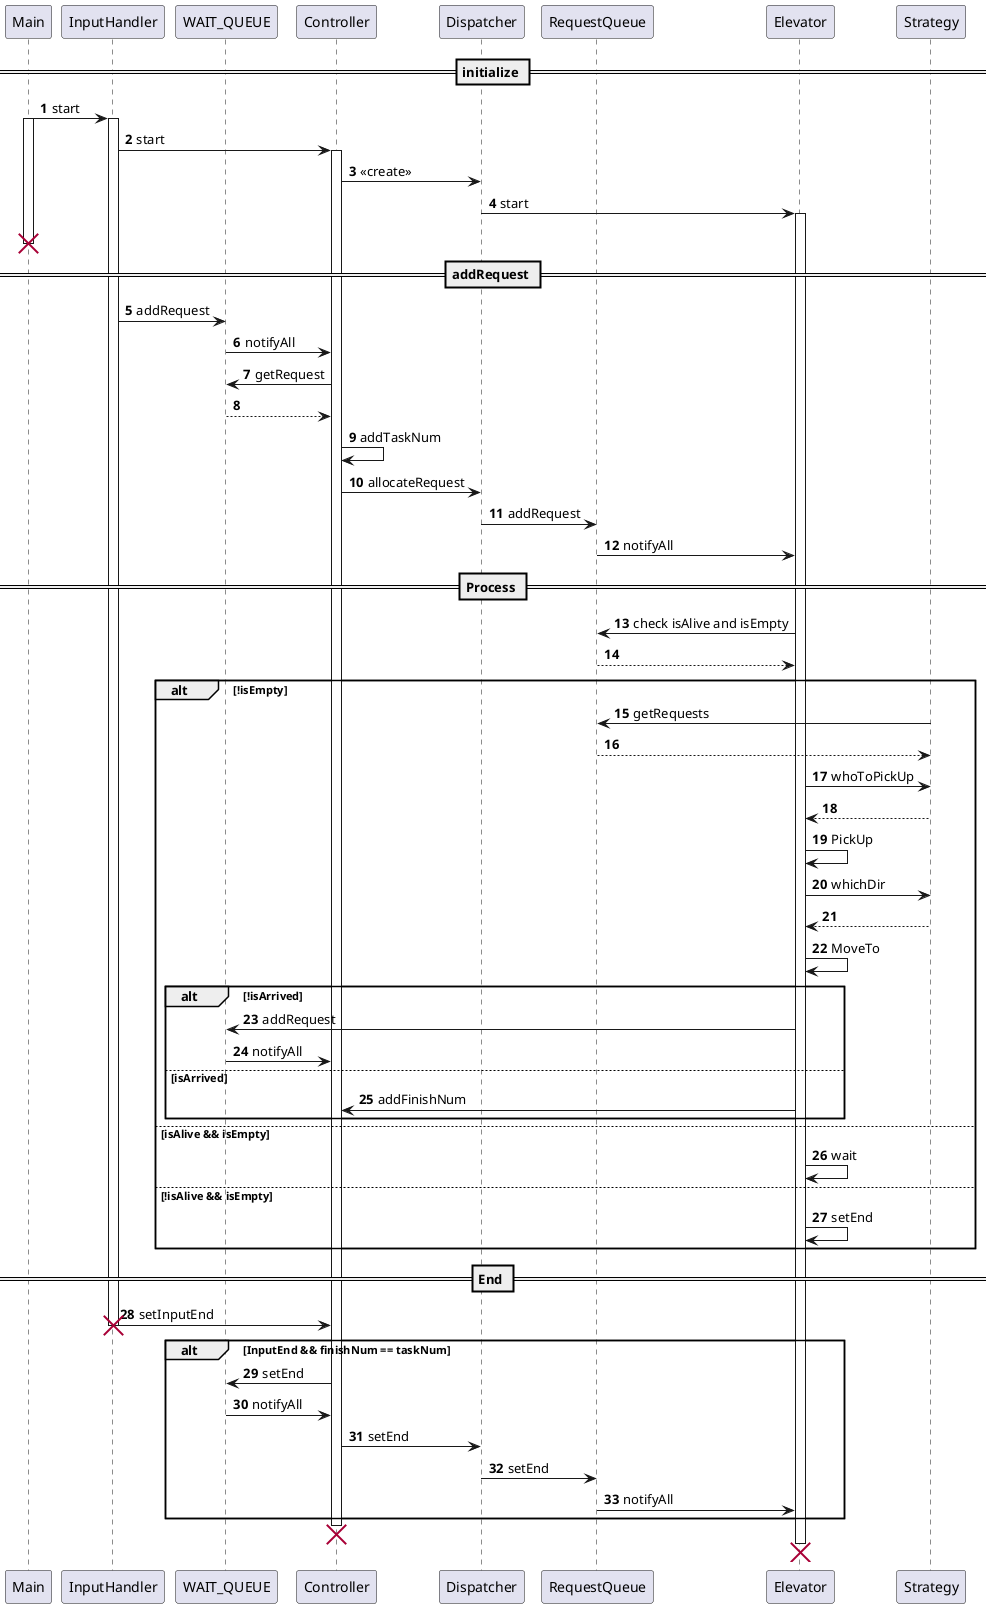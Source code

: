 @startuml
'https://plantuml.com/sequence-diagram

autonumber

participant Main as m
participant InputHandler as i
participant WAIT_QUEUE as w
participant Controller as c
participant Dispatcher as d
participant RequestQueue as r
participant Elevator as e
participant Strategy as s

== initialize ==
m->i : start
activate i
activate m
i->c : start
activate c
c->d : <<create>>
d->e : start
activate e
deactivate m
destroy m
== addRequest ==
i->w : addRequest
w->c : notifyAll
w<-c : getRequest
w-->c
c->c : addTaskNum
c->d : allocateRequest
d->r : addRequest
r->e : notifyAll
== Process ==
e->r : check isAlive and isEmpty
r-->e
alt  !isEmpty
    s->r : getRequests
    s<--r
    e->s : whoToPickUp
    e<--s
    e->e : PickUp
    e->s : whichDir
    e<--s
    e->e : MoveTo
    alt !isArrived
        e-> w : addRequest
        w->c : notifyAll
    else isArrived
        e->c : addFinishNum
    end
else isAlive && isEmpty
    e->e : wait
else !isAlive && isEmpty
    e->e : setEnd
end
== End ==
i->c : setInputEnd
destroy i

alt InputEnd && finishNum == taskNum
    c->w : setEnd
    w->c : notifyAll
    c->d : setEnd
    d->r : setEnd
    r->e : notifyAll
end
destroy c
deactivate i
deactivate c
deactivate e
destroy e
@enduml
